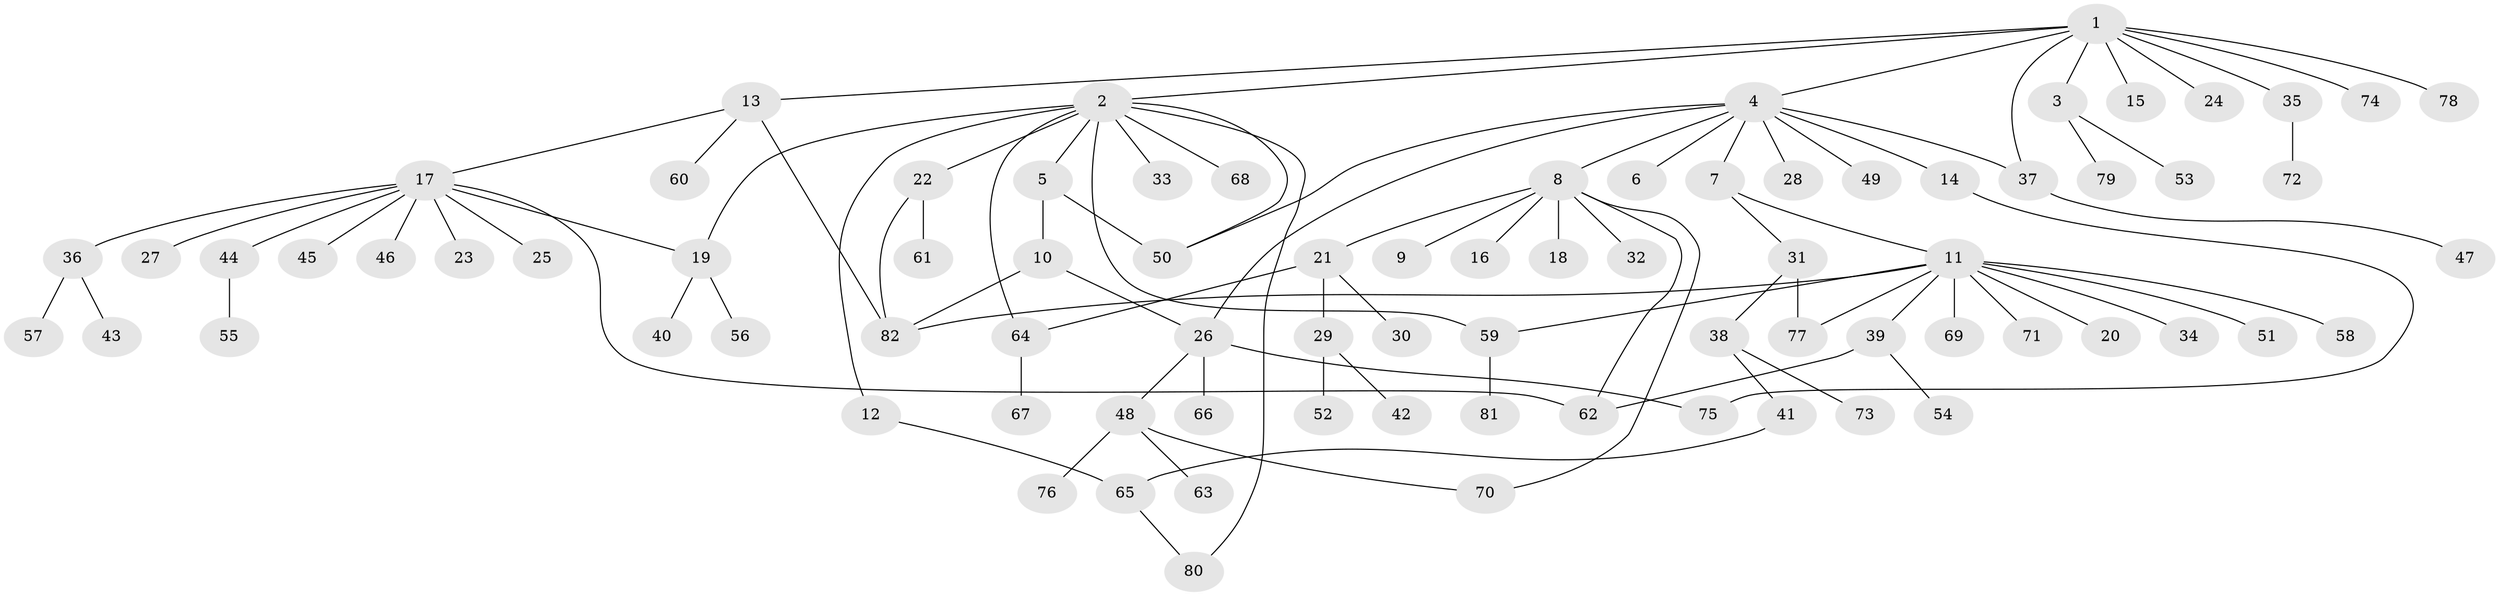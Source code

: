 // Generated by graph-tools (version 1.1) at 2025/35/03/09/25 02:35:52]
// undirected, 82 vertices, 98 edges
graph export_dot {
graph [start="1"]
  node [color=gray90,style=filled];
  1;
  2;
  3;
  4;
  5;
  6;
  7;
  8;
  9;
  10;
  11;
  12;
  13;
  14;
  15;
  16;
  17;
  18;
  19;
  20;
  21;
  22;
  23;
  24;
  25;
  26;
  27;
  28;
  29;
  30;
  31;
  32;
  33;
  34;
  35;
  36;
  37;
  38;
  39;
  40;
  41;
  42;
  43;
  44;
  45;
  46;
  47;
  48;
  49;
  50;
  51;
  52;
  53;
  54;
  55;
  56;
  57;
  58;
  59;
  60;
  61;
  62;
  63;
  64;
  65;
  66;
  67;
  68;
  69;
  70;
  71;
  72;
  73;
  74;
  75;
  76;
  77;
  78;
  79;
  80;
  81;
  82;
  1 -- 2;
  1 -- 3;
  1 -- 4;
  1 -- 13;
  1 -- 15;
  1 -- 24;
  1 -- 35;
  1 -- 37;
  1 -- 74;
  1 -- 78;
  2 -- 5;
  2 -- 12;
  2 -- 19;
  2 -- 22;
  2 -- 33;
  2 -- 50;
  2 -- 59;
  2 -- 64;
  2 -- 68;
  2 -- 80;
  3 -- 53;
  3 -- 79;
  4 -- 6;
  4 -- 7;
  4 -- 8;
  4 -- 14;
  4 -- 26;
  4 -- 28;
  4 -- 37;
  4 -- 49;
  4 -- 50;
  5 -- 10;
  5 -- 50;
  7 -- 11;
  7 -- 31;
  8 -- 9;
  8 -- 16;
  8 -- 18;
  8 -- 21;
  8 -- 32;
  8 -- 62;
  8 -- 70;
  10 -- 26;
  10 -- 82;
  11 -- 20;
  11 -- 34;
  11 -- 39;
  11 -- 51;
  11 -- 58;
  11 -- 59;
  11 -- 69;
  11 -- 71;
  11 -- 77;
  11 -- 82;
  12 -- 65;
  13 -- 17;
  13 -- 60;
  13 -- 82;
  14 -- 75;
  17 -- 19;
  17 -- 23;
  17 -- 25;
  17 -- 27;
  17 -- 36;
  17 -- 44;
  17 -- 45;
  17 -- 46;
  17 -- 62;
  19 -- 40;
  19 -- 56;
  21 -- 29;
  21 -- 30;
  21 -- 64;
  22 -- 61;
  22 -- 82;
  26 -- 48;
  26 -- 66;
  26 -- 75;
  29 -- 42;
  29 -- 52;
  31 -- 38;
  31 -- 77;
  35 -- 72;
  36 -- 43;
  36 -- 57;
  37 -- 47;
  38 -- 41;
  38 -- 73;
  39 -- 54;
  39 -- 62;
  41 -- 65;
  44 -- 55;
  48 -- 63;
  48 -- 70;
  48 -- 76;
  59 -- 81;
  64 -- 67;
  65 -- 80;
}
